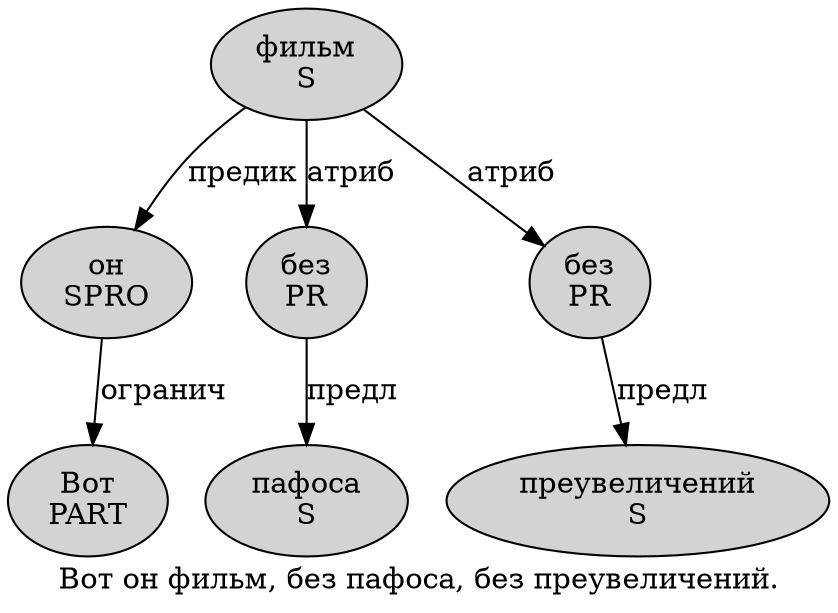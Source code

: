 digraph SENTENCE_103 {
	graph [label="Вот он фильм, без пафоса, без преувеличений."]
	node [style=filled]
		0 [label="Вот
PART" color="" fillcolor=lightgray penwidth=1 shape=ellipse]
		1 [label="он
SPRO" color="" fillcolor=lightgray penwidth=1 shape=ellipse]
		2 [label="фильм
S" color="" fillcolor=lightgray penwidth=1 shape=ellipse]
		4 [label="без
PR" color="" fillcolor=lightgray penwidth=1 shape=ellipse]
		5 [label="пафоса
S" color="" fillcolor=lightgray penwidth=1 shape=ellipse]
		7 [label="без
PR" color="" fillcolor=lightgray penwidth=1 shape=ellipse]
		8 [label="преувеличений
S" color="" fillcolor=lightgray penwidth=1 shape=ellipse]
			4 -> 5 [label="предл"]
			2 -> 1 [label="предик"]
			2 -> 4 [label="атриб"]
			2 -> 7 [label="атриб"]
			7 -> 8 [label="предл"]
			1 -> 0 [label="огранич"]
}